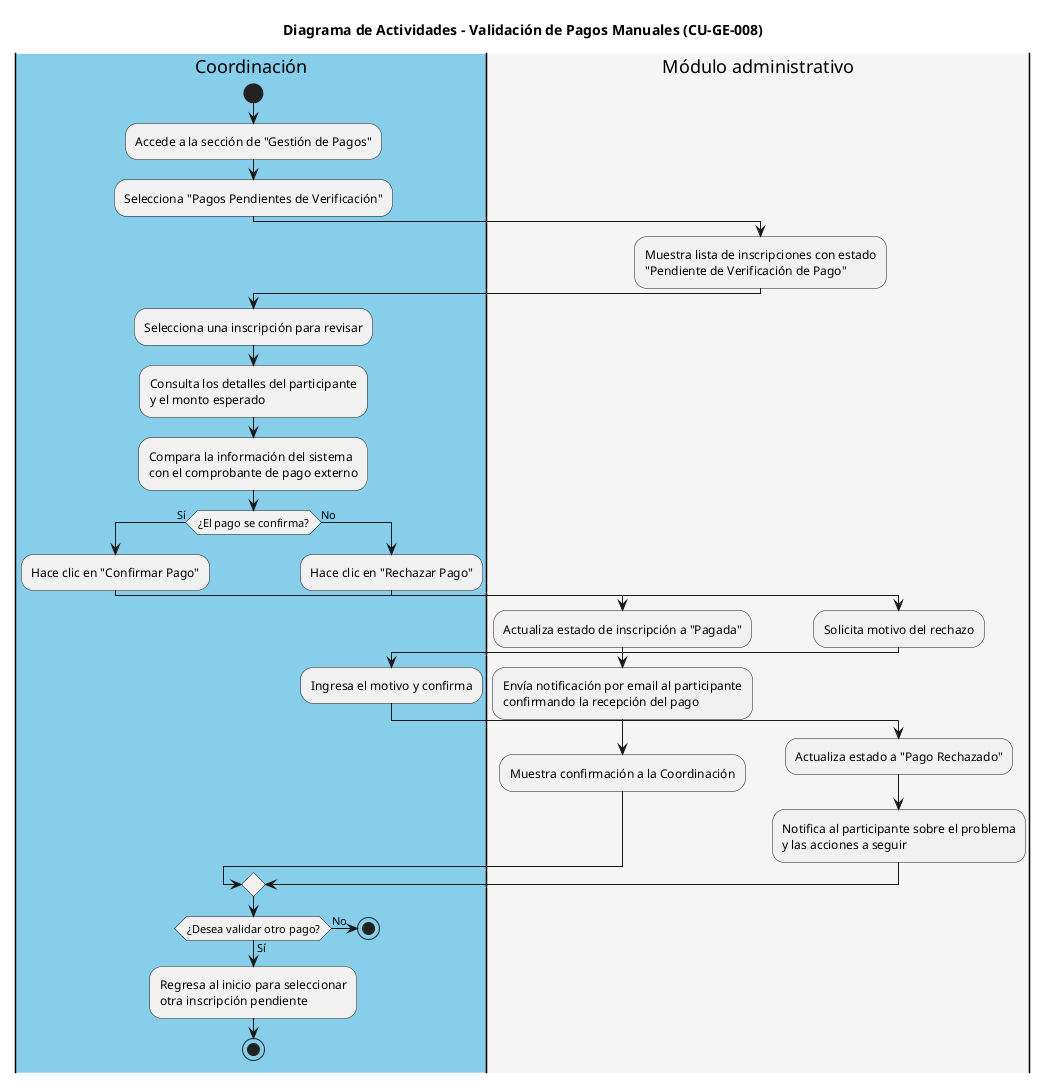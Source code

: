 @startuml
title Diagrama de Actividades - Validación de Pagos Manuales (CU-GE-008)

|#skyblue|Coordinación|
start
:Accede a la sección de "Gestión de Pagos";
:Selecciona "Pagos Pendientes de Verificación";

|#whitesmoke|Módulo administrativo|
:Muestra lista de inscripciones con estado
"Pendiente de Verificación de Pago";

|#skyblue|Coordinación|
:Selecciona una inscripción para revisar;
:Consulta los detalles del participante
y el monto esperado;
:Compara la información del sistema
con el comprobante de pago externo;

if (¿El pago se confirma?) then (Sí)
  |#skyblue|Coordinación|
  :Hace clic en "Confirmar Pago";
  |#whitesmoke|Módulo administrativo|
  :Actualiza estado de inscripción a "Pagada";
  :Envía notificación por email al participante
  confirmando la recepción del pago;
  :Muestra confirmación a la Coordinación;
else (No)
  |#skyblue|Coordinación|
  :Hace clic en "Rechazar Pago";
  |#whitesmoke|Módulo administrativo|
  :Solicita motivo del rechazo;
  |#skyblue|Coordinación|
  :Ingresa el motivo y confirma;
  |#whitesmoke|Módulo administrativo|
  :Actualiza estado a "Pago Rechazado";
  :Notifica al participante sobre el problema
  y las acciones a seguir;
endif

|#skyblue|Coordinación|
if (¿Desea validar otro pago?) then (Sí)
  :Regresa al inicio para seleccionar
  otra inscripción pendiente;
  stop
else (No)
  stop
endif
@enduml